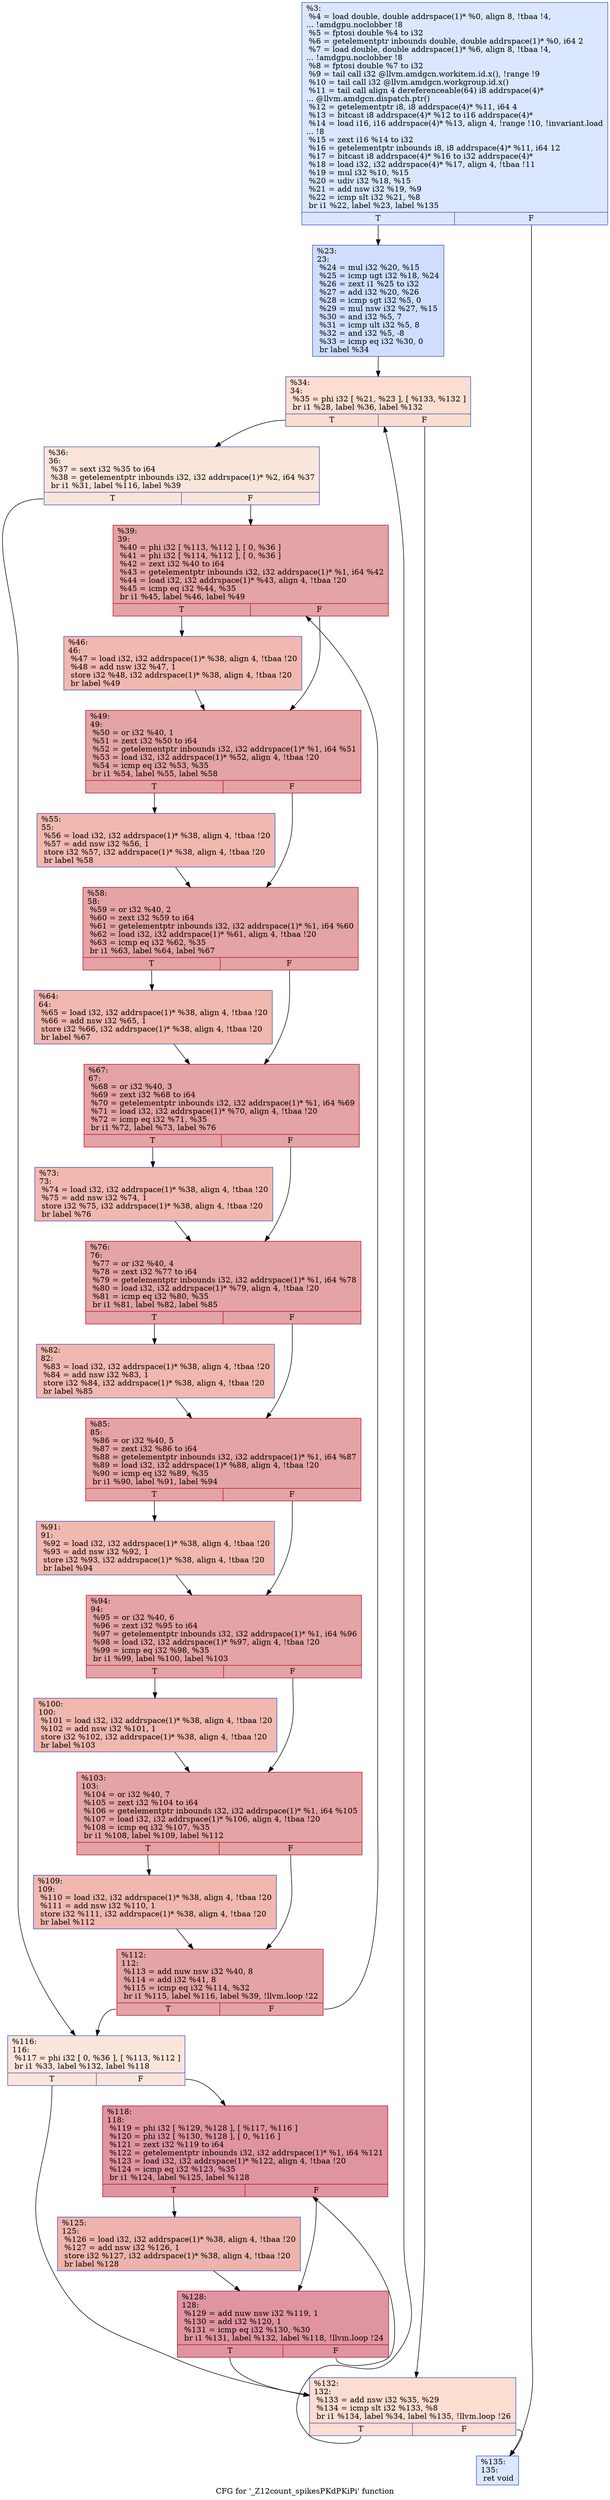 digraph "CFG for '_Z12count_spikesPKdPKiPi' function" {
	label="CFG for '_Z12count_spikesPKdPKiPi' function";

	Node0x4844c60 [shape=record,color="#3d50c3ff", style=filled, fillcolor="#aec9fc70",label="{%3:\l  %4 = load double, double addrspace(1)* %0, align 8, !tbaa !4,\l... !amdgpu.noclobber !8\l  %5 = fptosi double %4 to i32\l  %6 = getelementptr inbounds double, double addrspace(1)* %0, i64 2\l  %7 = load double, double addrspace(1)* %6, align 8, !tbaa !4,\l... !amdgpu.noclobber !8\l  %8 = fptosi double %7 to i32\l  %9 = tail call i32 @llvm.amdgcn.workitem.id.x(), !range !9\l  %10 = tail call i32 @llvm.amdgcn.workgroup.id.x()\l  %11 = tail call align 4 dereferenceable(64) i8 addrspace(4)*\l... @llvm.amdgcn.dispatch.ptr()\l  %12 = getelementptr i8, i8 addrspace(4)* %11, i64 4\l  %13 = bitcast i8 addrspace(4)* %12 to i16 addrspace(4)*\l  %14 = load i16, i16 addrspace(4)* %13, align 4, !range !10, !invariant.load\l... !8\l  %15 = zext i16 %14 to i32\l  %16 = getelementptr inbounds i8, i8 addrspace(4)* %11, i64 12\l  %17 = bitcast i8 addrspace(4)* %16 to i32 addrspace(4)*\l  %18 = load i32, i32 addrspace(4)* %17, align 4, !tbaa !11\l  %19 = mul i32 %10, %15\l  %20 = udiv i32 %18, %15\l  %21 = add nsw i32 %19, %9\l  %22 = icmp slt i32 %21, %8\l  br i1 %22, label %23, label %135\l|{<s0>T|<s1>F}}"];
	Node0x4844c60:s0 -> Node0x4848020;
	Node0x4844c60:s1 -> Node0x48480b0;
	Node0x4848020 [shape=record,color="#3d50c3ff", style=filled, fillcolor="#93b5fe70",label="{%23:\l23:                                               \l  %24 = mul i32 %20, %15\l  %25 = icmp ugt i32 %18, %24\l  %26 = zext i1 %25 to i32\l  %27 = add i32 %20, %26\l  %28 = icmp sgt i32 %5, 0\l  %29 = mul nsw i32 %27, %15\l  %30 = and i32 %5, 7\l  %31 = icmp ult i32 %5, 8\l  %32 = and i32 %5, -8\l  %33 = icmp eq i32 %30, 0\l  br label %34\l}"];
	Node0x4848020 -> Node0x4847b80;
	Node0x4847b80 [shape=record,color="#3d50c3ff", style=filled, fillcolor="#f7b39670",label="{%34:\l34:                                               \l  %35 = phi i32 [ %21, %23 ], [ %133, %132 ]\l  br i1 %28, label %36, label %132\l|{<s0>T|<s1>F}}"];
	Node0x4847b80:s0 -> Node0x4848b30;
	Node0x4847b80:s1 -> Node0x48489f0;
	Node0x4848b30 [shape=record,color="#3d50c3ff", style=filled, fillcolor="#f4c5ad70",label="{%36:\l36:                                               \l  %37 = sext i32 %35 to i64\l  %38 = getelementptr inbounds i32, i32 addrspace(1)* %2, i64 %37\l  br i1 %31, label %116, label %39\l|{<s0>T|<s1>F}}"];
	Node0x4848b30:s0 -> Node0x4848d80;
	Node0x4848b30:s1 -> Node0x4848dd0;
	Node0x4848dd0 [shape=record,color="#b70d28ff", style=filled, fillcolor="#c32e3170",label="{%39:\l39:                                               \l  %40 = phi i32 [ %113, %112 ], [ 0, %36 ]\l  %41 = phi i32 [ %114, %112 ], [ 0, %36 ]\l  %42 = zext i32 %40 to i64\l  %43 = getelementptr inbounds i32, i32 addrspace(1)* %1, i64 %42\l  %44 = load i32, i32 addrspace(1)* %43, align 4, !tbaa !20\l  %45 = icmp eq i32 %44, %35\l  br i1 %45, label %46, label %49\l|{<s0>T|<s1>F}}"];
	Node0x4848dd0:s0 -> Node0x4849520;
	Node0x4848dd0:s1 -> Node0x48495b0;
	Node0x4849520 [shape=record,color="#3d50c3ff", style=filled, fillcolor="#dc5d4a70",label="{%46:\l46:                                               \l  %47 = load i32, i32 addrspace(1)* %38, align 4, !tbaa !20\l  %48 = add nsw i32 %47, 1\l  store i32 %48, i32 addrspace(1)* %38, align 4, !tbaa !20\l  br label %49\l}"];
	Node0x4849520 -> Node0x48495b0;
	Node0x48495b0 [shape=record,color="#b70d28ff", style=filled, fillcolor="#c32e3170",label="{%49:\l49:                                               \l  %50 = or i32 %40, 1\l  %51 = zext i32 %50 to i64\l  %52 = getelementptr inbounds i32, i32 addrspace(1)* %1, i64 %51\l  %53 = load i32, i32 addrspace(1)* %52, align 4, !tbaa !20\l  %54 = icmp eq i32 %53, %35\l  br i1 %54, label %55, label %58\l|{<s0>T|<s1>F}}"];
	Node0x48495b0:s0 -> Node0x484a1d0;
	Node0x48495b0:s1 -> Node0x484a220;
	Node0x484a1d0 [shape=record,color="#3d50c3ff", style=filled, fillcolor="#dc5d4a70",label="{%55:\l55:                                               \l  %56 = load i32, i32 addrspace(1)* %38, align 4, !tbaa !20\l  %57 = add nsw i32 %56, 1\l  store i32 %57, i32 addrspace(1)* %38, align 4, !tbaa !20\l  br label %58\l}"];
	Node0x484a1d0 -> Node0x484a220;
	Node0x484a220 [shape=record,color="#b70d28ff", style=filled, fillcolor="#c32e3170",label="{%58:\l58:                                               \l  %59 = or i32 %40, 2\l  %60 = zext i32 %59 to i64\l  %61 = getelementptr inbounds i32, i32 addrspace(1)* %1, i64 %60\l  %62 = load i32, i32 addrspace(1)* %61, align 4, !tbaa !20\l  %63 = icmp eq i32 %62, %35\l  br i1 %63, label %64, label %67\l|{<s0>T|<s1>F}}"];
	Node0x484a220:s0 -> Node0x484a7f0;
	Node0x484a220:s1 -> Node0x484a840;
	Node0x484a7f0 [shape=record,color="#3d50c3ff", style=filled, fillcolor="#dc5d4a70",label="{%64:\l64:                                               \l  %65 = load i32, i32 addrspace(1)* %38, align 4, !tbaa !20\l  %66 = add nsw i32 %65, 1\l  store i32 %66, i32 addrspace(1)* %38, align 4, !tbaa !20\l  br label %67\l}"];
	Node0x484a7f0 -> Node0x484a840;
	Node0x484a840 [shape=record,color="#b70d28ff", style=filled, fillcolor="#c32e3170",label="{%67:\l67:                                               \l  %68 = or i32 %40, 3\l  %69 = zext i32 %68 to i64\l  %70 = getelementptr inbounds i32, i32 addrspace(1)* %1, i64 %69\l  %71 = load i32, i32 addrspace(1)* %70, align 4, !tbaa !20\l  %72 = icmp eq i32 %71, %35\l  br i1 %72, label %73, label %76\l|{<s0>T|<s1>F}}"];
	Node0x484a840:s0 -> Node0x484aff0;
	Node0x484a840:s1 -> Node0x484b040;
	Node0x484aff0 [shape=record,color="#3d50c3ff", style=filled, fillcolor="#dc5d4a70",label="{%73:\l73:                                               \l  %74 = load i32, i32 addrspace(1)* %38, align 4, !tbaa !20\l  %75 = add nsw i32 %74, 1\l  store i32 %75, i32 addrspace(1)* %38, align 4, !tbaa !20\l  br label %76\l}"];
	Node0x484aff0 -> Node0x484b040;
	Node0x484b040 [shape=record,color="#b70d28ff", style=filled, fillcolor="#c32e3170",label="{%76:\l76:                                               \l  %77 = or i32 %40, 4\l  %78 = zext i32 %77 to i64\l  %79 = getelementptr inbounds i32, i32 addrspace(1)* %1, i64 %78\l  %80 = load i32, i32 addrspace(1)* %79, align 4, !tbaa !20\l  %81 = icmp eq i32 %80, %35\l  br i1 %81, label %82, label %85\l|{<s0>T|<s1>F}}"];
	Node0x484b040:s0 -> Node0x484b640;
	Node0x484b040:s1 -> Node0x484b690;
	Node0x484b640 [shape=record,color="#3d50c3ff", style=filled, fillcolor="#dc5d4a70",label="{%82:\l82:                                               \l  %83 = load i32, i32 addrspace(1)* %38, align 4, !tbaa !20\l  %84 = add nsw i32 %83, 1\l  store i32 %84, i32 addrspace(1)* %38, align 4, !tbaa !20\l  br label %85\l}"];
	Node0x484b640 -> Node0x484b690;
	Node0x484b690 [shape=record,color="#b70d28ff", style=filled, fillcolor="#c32e3170",label="{%85:\l85:                                               \l  %86 = or i32 %40, 5\l  %87 = zext i32 %86 to i64\l  %88 = getelementptr inbounds i32, i32 addrspace(1)* %1, i64 %87\l  %89 = load i32, i32 addrspace(1)* %88, align 4, !tbaa !20\l  %90 = icmp eq i32 %89, %35\l  br i1 %90, label %91, label %94\l|{<s0>T|<s1>F}}"];
	Node0x484b690:s0 -> Node0x484bc60;
	Node0x484b690:s1 -> Node0x484bcb0;
	Node0x484bc60 [shape=record,color="#3d50c3ff", style=filled, fillcolor="#dc5d4a70",label="{%91:\l91:                                               \l  %92 = load i32, i32 addrspace(1)* %38, align 4, !tbaa !20\l  %93 = add nsw i32 %92, 1\l  store i32 %93, i32 addrspace(1)* %38, align 4, !tbaa !20\l  br label %94\l}"];
	Node0x484bc60 -> Node0x484bcb0;
	Node0x484bcb0 [shape=record,color="#b70d28ff", style=filled, fillcolor="#c32e3170",label="{%94:\l94:                                               \l  %95 = or i32 %40, 6\l  %96 = zext i32 %95 to i64\l  %97 = getelementptr inbounds i32, i32 addrspace(1)* %1, i64 %96\l  %98 = load i32, i32 addrspace(1)* %97, align 4, !tbaa !20\l  %99 = icmp eq i32 %98, %35\l  br i1 %99, label %100, label %103\l|{<s0>T|<s1>F}}"];
	Node0x484bcb0:s0 -> Node0x484c280;
	Node0x484bcb0:s1 -> Node0x484c2d0;
	Node0x484c280 [shape=record,color="#3d50c3ff", style=filled, fillcolor="#dc5d4a70",label="{%100:\l100:                                              \l  %101 = load i32, i32 addrspace(1)* %38, align 4, !tbaa !20\l  %102 = add nsw i32 %101, 1\l  store i32 %102, i32 addrspace(1)* %38, align 4, !tbaa !20\l  br label %103\l}"];
	Node0x484c280 -> Node0x484c2d0;
	Node0x484c2d0 [shape=record,color="#b70d28ff", style=filled, fillcolor="#c32e3170",label="{%103:\l103:                                              \l  %104 = or i32 %40, 7\l  %105 = zext i32 %104 to i64\l  %106 = getelementptr inbounds i32, i32 addrspace(1)* %1, i64 %105\l  %107 = load i32, i32 addrspace(1)* %106, align 4, !tbaa !20\l  %108 = icmp eq i32 %107, %35\l  br i1 %108, label %109, label %112\l|{<s0>T|<s1>F}}"];
	Node0x484c2d0:s0 -> Node0x484c870;
	Node0x484c2d0:s1 -> Node0x4848f40;
	Node0x484c870 [shape=record,color="#3d50c3ff", style=filled, fillcolor="#dc5d4a70",label="{%109:\l109:                                              \l  %110 = load i32, i32 addrspace(1)* %38, align 4, !tbaa !20\l  %111 = add nsw i32 %110, 1\l  store i32 %111, i32 addrspace(1)* %38, align 4, !tbaa !20\l  br label %112\l}"];
	Node0x484c870 -> Node0x4848f40;
	Node0x4848f40 [shape=record,color="#b70d28ff", style=filled, fillcolor="#c32e3170",label="{%112:\l112:                                              \l  %113 = add nuw nsw i32 %40, 8\l  %114 = add i32 %41, 8\l  %115 = icmp eq i32 %114, %32\l  br i1 %115, label %116, label %39, !llvm.loop !22\l|{<s0>T|<s1>F}}"];
	Node0x4848f40:s0 -> Node0x4848d80;
	Node0x4848f40:s1 -> Node0x4848dd0;
	Node0x4848d80 [shape=record,color="#3d50c3ff", style=filled, fillcolor="#f4c5ad70",label="{%116:\l116:                                              \l  %117 = phi i32 [ 0, %36 ], [ %113, %112 ]\l  br i1 %33, label %132, label %118\l|{<s0>T|<s1>F}}"];
	Node0x4848d80:s0 -> Node0x48489f0;
	Node0x4848d80:s1 -> Node0x484cf00;
	Node0x484cf00 [shape=record,color="#b70d28ff", style=filled, fillcolor="#b70d2870",label="{%118:\l118:                                              \l  %119 = phi i32 [ %129, %128 ], [ %117, %116 ]\l  %120 = phi i32 [ %130, %128 ], [ 0, %116 ]\l  %121 = zext i32 %119 to i64\l  %122 = getelementptr inbounds i32, i32 addrspace(1)* %1, i64 %121\l  %123 = load i32, i32 addrspace(1)* %122, align 4, !tbaa !20\l  %124 = icmp eq i32 %123, %35\l  br i1 %124, label %125, label %128\l|{<s0>T|<s1>F}}"];
	Node0x484cf00:s0 -> Node0x484d3c0;
	Node0x484cf00:s1 -> Node0x484d000;
	Node0x484d3c0 [shape=record,color="#3d50c3ff", style=filled, fillcolor="#d6524470",label="{%125:\l125:                                              \l  %126 = load i32, i32 addrspace(1)* %38, align 4, !tbaa !20\l  %127 = add nsw i32 %126, 1\l  store i32 %127, i32 addrspace(1)* %38, align 4, !tbaa !20\l  br label %128\l}"];
	Node0x484d3c0 -> Node0x484d000;
	Node0x484d000 [shape=record,color="#b70d28ff", style=filled, fillcolor="#b70d2870",label="{%128:\l128:                                              \l  %129 = add nuw nsw i32 %119, 1\l  %130 = add i32 %120, 1\l  %131 = icmp eq i32 %130, %30\l  br i1 %131, label %132, label %118, !llvm.loop !24\l|{<s0>T|<s1>F}}"];
	Node0x484d000:s0 -> Node0x48489f0;
	Node0x484d000:s1 -> Node0x484cf00;
	Node0x48489f0 [shape=record,color="#3d50c3ff", style=filled, fillcolor="#f7b39670",label="{%132:\l132:                                              \l  %133 = add nsw i32 %35, %29\l  %134 = icmp slt i32 %133, %8\l  br i1 %134, label %34, label %135, !llvm.loop !26\l|{<s0>T|<s1>F}}"];
	Node0x48489f0:s0 -> Node0x4847b80;
	Node0x48489f0:s1 -> Node0x48480b0;
	Node0x48480b0 [shape=record,color="#3d50c3ff", style=filled, fillcolor="#aec9fc70",label="{%135:\l135:                                              \l  ret void\l}"];
}
